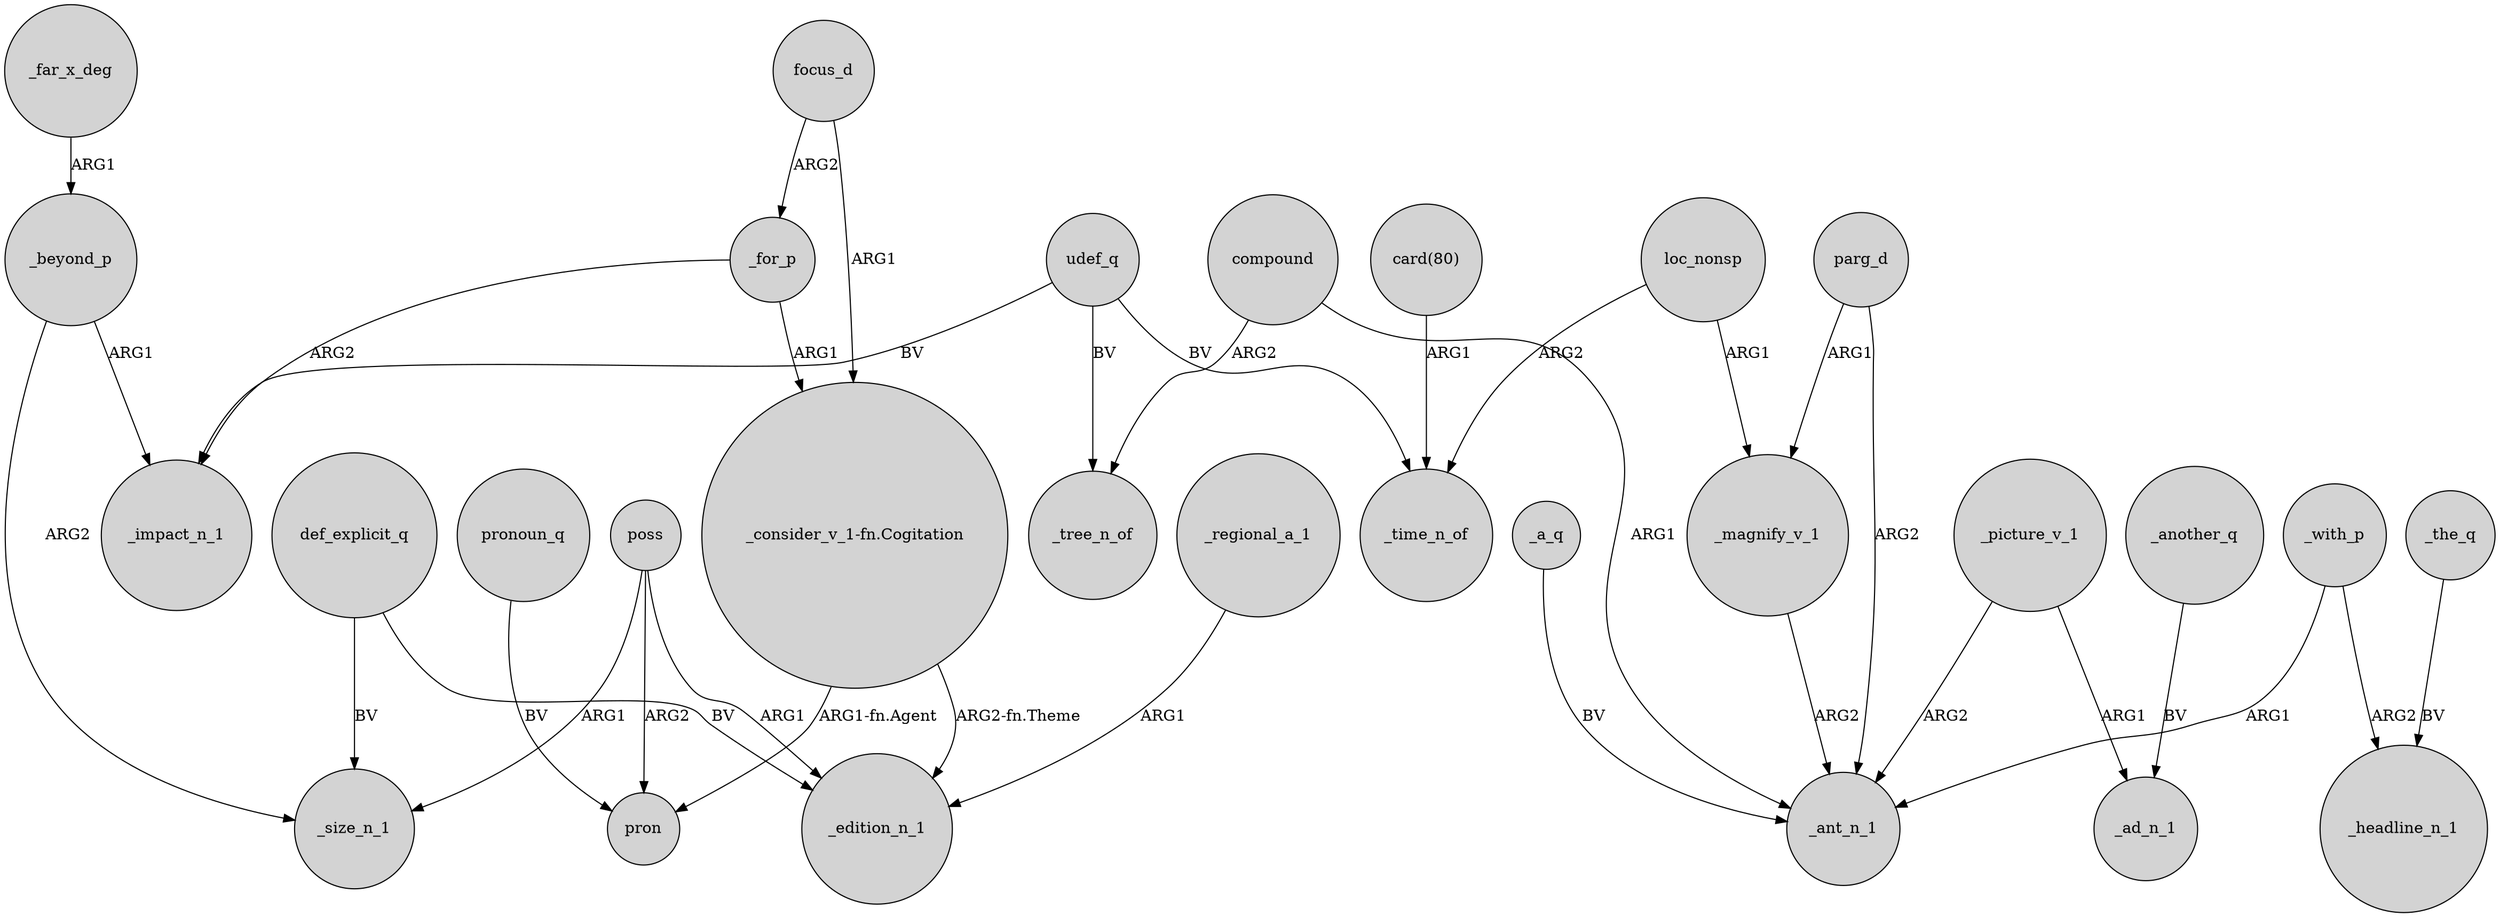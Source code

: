 digraph {
	node [shape=circle style=filled]
	udef_q -> _impact_n_1 [label=BV]
	_far_x_deg -> _beyond_p [label=ARG1]
	parg_d -> _ant_n_1 [label=ARG2]
	"_consider_v_1-fn.Cogitation" -> pron [label="ARG1-fn.Agent"]
	def_explicit_q -> _size_n_1 [label=BV]
	poss -> pron [label=ARG2]
	_for_p -> _impact_n_1 [label=ARG2]
	focus_d -> "_consider_v_1-fn.Cogitation" [label=ARG1]
	_regional_a_1 -> _edition_n_1 [label=ARG1]
	_a_q -> _ant_n_1 [label=BV]
	_the_q -> _headline_n_1 [label=BV]
	loc_nonsp -> _time_n_of [label=ARG2]
	compound -> _ant_n_1 [label=ARG1]
	def_explicit_q -> _edition_n_1 [label=BV]
	_beyond_p -> _size_n_1 [label=ARG2]
	poss -> _edition_n_1 [label=ARG1]
	focus_d -> _for_p [label=ARG2]
	compound -> _tree_n_of [label=ARG2]
	_picture_v_1 -> _ad_n_1 [label=ARG1]
	pronoun_q -> pron [label=BV]
	_another_q -> _ad_n_1 [label=BV]
	_magnify_v_1 -> _ant_n_1 [label=ARG2]
	udef_q -> _time_n_of [label=BV]
	"card(80)" -> _time_n_of [label=ARG1]
	udef_q -> _tree_n_of [label=BV]
	"_consider_v_1-fn.Cogitation" -> _edition_n_1 [label="ARG2-fn.Theme"]
	poss -> _size_n_1 [label=ARG1]
	_with_p -> _ant_n_1 [label=ARG1]
	parg_d -> _magnify_v_1 [label=ARG1]
	_for_p -> "_consider_v_1-fn.Cogitation" [label=ARG1]
	loc_nonsp -> _magnify_v_1 [label=ARG1]
	_with_p -> _headline_n_1 [label=ARG2]
	_picture_v_1 -> _ant_n_1 [label=ARG2]
	_beyond_p -> _impact_n_1 [label=ARG1]
}
